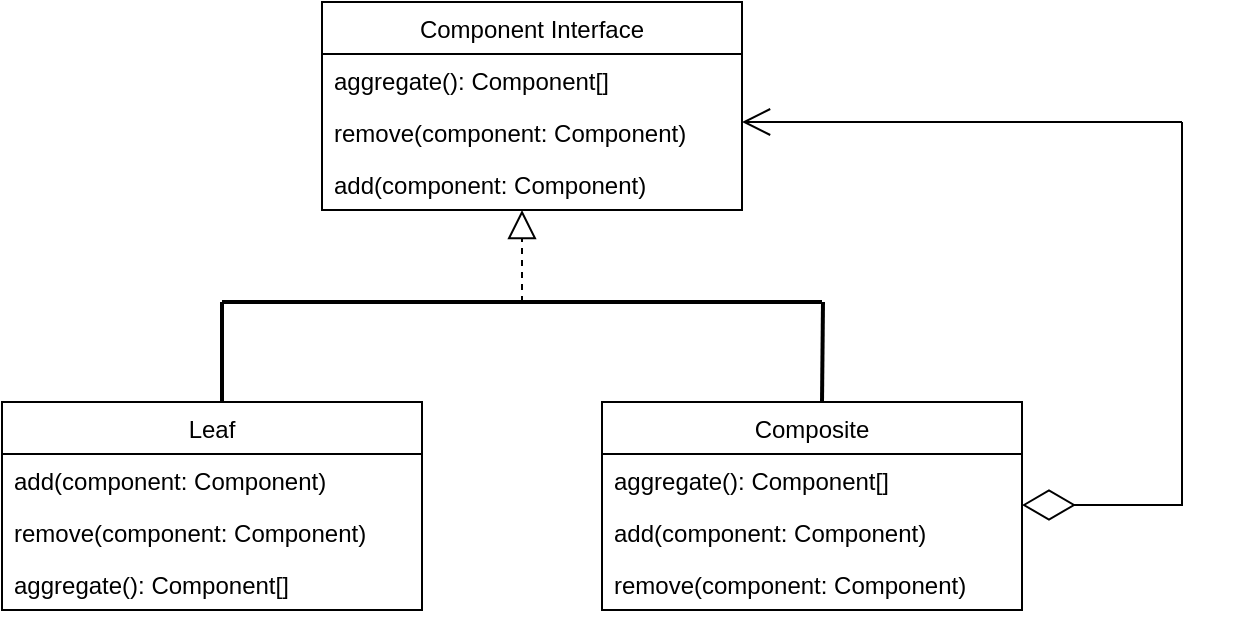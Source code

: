 <mxfile version="16.5.1" type="device"><diagram id="C5RBs43oDa-KdzZeNtuy" name="Page-1"><mxGraphModel dx="1104" dy="1052" grid="1" gridSize="10" guides="1" tooltips="1" connect="1" arrows="1" fold="1" page="1" pageScale="1" pageWidth="827" pageHeight="1169" math="0" shadow="0"><root><mxCell id="WIyWlLk6GJQsqaUBKTNV-0"/><mxCell id="WIyWlLk6GJQsqaUBKTNV-1" parent="WIyWlLk6GJQsqaUBKTNV-0"/><mxCell id="GQ7cqgI5rErnhYZnaUyC-0" value="Component Interface" style="swimlane;fontStyle=0;childLayout=stackLayout;horizontal=1;startSize=26;fillColor=none;horizontalStack=0;resizeParent=1;resizeParentMax=0;resizeLast=0;collapsible=1;marginBottom=0;" vertex="1" parent="WIyWlLk6GJQsqaUBKTNV-1"><mxGeometry x="240" y="110" width="210" height="104" as="geometry"/></mxCell><mxCell id="GQ7cqgI5rErnhYZnaUyC-1" value="aggregate(): Component[]" style="text;strokeColor=none;fillColor=none;align=left;verticalAlign=top;spacingLeft=4;spacingRight=4;overflow=hidden;rotatable=0;points=[[0,0.5],[1,0.5]];portConstraint=eastwest;" vertex="1" parent="GQ7cqgI5rErnhYZnaUyC-0"><mxGeometry y="26" width="210" height="26" as="geometry"/></mxCell><mxCell id="GQ7cqgI5rErnhYZnaUyC-2" value="remove(component: Component)" style="text;strokeColor=none;fillColor=none;align=left;verticalAlign=top;spacingLeft=4;spacingRight=4;overflow=hidden;rotatable=0;points=[[0,0.5],[1,0.5]];portConstraint=eastwest;" vertex="1" parent="GQ7cqgI5rErnhYZnaUyC-0"><mxGeometry y="52" width="210" height="26" as="geometry"/></mxCell><mxCell id="GQ7cqgI5rErnhYZnaUyC-3" value="add(component: Component)" style="text;strokeColor=none;fillColor=none;align=left;verticalAlign=top;spacingLeft=4;spacingRight=4;overflow=hidden;rotatable=0;points=[[0,0.5],[1,0.5]];portConstraint=eastwest;" vertex="1" parent="GQ7cqgI5rErnhYZnaUyC-0"><mxGeometry y="78" width="210" height="26" as="geometry"/></mxCell><mxCell id="GQ7cqgI5rErnhYZnaUyC-4" value="Leaf" style="swimlane;fontStyle=0;childLayout=stackLayout;horizontal=1;startSize=26;fillColor=none;horizontalStack=0;resizeParent=1;resizeParentMax=0;resizeLast=0;collapsible=1;marginBottom=0;" vertex="1" parent="WIyWlLk6GJQsqaUBKTNV-1"><mxGeometry x="80" y="310" width="210" height="104" as="geometry"/></mxCell><mxCell id="GQ7cqgI5rErnhYZnaUyC-21" value="add(component: Component)" style="text;strokeColor=none;fillColor=none;align=left;verticalAlign=top;spacingLeft=4;spacingRight=4;overflow=hidden;rotatable=0;points=[[0,0.5],[1,0.5]];portConstraint=eastwest;" vertex="1" parent="GQ7cqgI5rErnhYZnaUyC-4"><mxGeometry y="26" width="210" height="26" as="geometry"/></mxCell><mxCell id="GQ7cqgI5rErnhYZnaUyC-20" value="remove(component: Component)" style="text;strokeColor=none;fillColor=none;align=left;verticalAlign=top;spacingLeft=4;spacingRight=4;overflow=hidden;rotatable=0;points=[[0,0.5],[1,0.5]];portConstraint=eastwest;" vertex="1" parent="GQ7cqgI5rErnhYZnaUyC-4"><mxGeometry y="52" width="210" height="26" as="geometry"/></mxCell><mxCell id="GQ7cqgI5rErnhYZnaUyC-19" value="aggregate(): Component[]" style="text;strokeColor=none;fillColor=none;align=left;verticalAlign=top;spacingLeft=4;spacingRight=4;overflow=hidden;rotatable=0;points=[[0,0.5],[1,0.5]];portConstraint=eastwest;" vertex="1" parent="GQ7cqgI5rErnhYZnaUyC-4"><mxGeometry y="78" width="210" height="26" as="geometry"/></mxCell><mxCell id="GQ7cqgI5rErnhYZnaUyC-8" value="Composite" style="swimlane;fontStyle=0;childLayout=stackLayout;horizontal=1;startSize=26;fillColor=none;horizontalStack=0;resizeParent=1;resizeParentMax=0;resizeLast=0;collapsible=1;marginBottom=0;" vertex="1" parent="WIyWlLk6GJQsqaUBKTNV-1"><mxGeometry x="380" y="310" width="210" height="104" as="geometry"/></mxCell><mxCell id="GQ7cqgI5rErnhYZnaUyC-22" value="aggregate(): Component[]" style="text;strokeColor=none;fillColor=none;align=left;verticalAlign=top;spacingLeft=4;spacingRight=4;overflow=hidden;rotatable=0;points=[[0,0.5],[1,0.5]];portConstraint=eastwest;" vertex="1" parent="GQ7cqgI5rErnhYZnaUyC-8"><mxGeometry y="26" width="210" height="26" as="geometry"/></mxCell><mxCell id="GQ7cqgI5rErnhYZnaUyC-24" value="add(component: Component)" style="text;strokeColor=none;fillColor=none;align=left;verticalAlign=top;spacingLeft=4;spacingRight=4;overflow=hidden;rotatable=0;points=[[0,0.5],[1,0.5]];portConstraint=eastwest;" vertex="1" parent="GQ7cqgI5rErnhYZnaUyC-8"><mxGeometry y="52" width="210" height="26" as="geometry"/></mxCell><mxCell id="GQ7cqgI5rErnhYZnaUyC-23" value="remove(component: Component)" style="text;strokeColor=none;fillColor=none;align=left;verticalAlign=top;spacingLeft=4;spacingRight=4;overflow=hidden;rotatable=0;points=[[0,0.5],[1,0.5]];portConstraint=eastwest;" vertex="1" parent="GQ7cqgI5rErnhYZnaUyC-8"><mxGeometry y="78" width="210" height="26" as="geometry"/></mxCell><mxCell id="GQ7cqgI5rErnhYZnaUyC-12" value="" style="endArrow=block;dashed=1;endFill=0;endSize=12;html=1;rounded=0;" edge="1" parent="WIyWlLk6GJQsqaUBKTNV-1"><mxGeometry width="160" relative="1" as="geometry"><mxPoint x="340" y="260" as="sourcePoint"/><mxPoint x="340" y="214" as="targetPoint"/><Array as="points"><mxPoint x="340" y="234"/></Array></mxGeometry></mxCell><mxCell id="GQ7cqgI5rErnhYZnaUyC-13" value="" style="endArrow=none;html=1;strokeWidth=2;rounded=0;" edge="1" parent="WIyWlLk6GJQsqaUBKTNV-1"><mxGeometry width="50" height="50" relative="1" as="geometry"><mxPoint x="190" y="260" as="sourcePoint"/><mxPoint x="340" y="260" as="targetPoint"/></mxGeometry></mxCell><mxCell id="GQ7cqgI5rErnhYZnaUyC-14" value="" style="endArrow=none;html=1;strokeWidth=2;rounded=0;" edge="1" parent="WIyWlLk6GJQsqaUBKTNV-1"><mxGeometry width="50" height="50" relative="1" as="geometry"><mxPoint x="340" y="260" as="sourcePoint"/><mxPoint x="490" y="260" as="targetPoint"/></mxGeometry></mxCell><mxCell id="GQ7cqgI5rErnhYZnaUyC-15" value="" style="endArrow=none;html=1;strokeWidth=2;rounded=0;" edge="1" parent="WIyWlLk6GJQsqaUBKTNV-1"><mxGeometry width="50" height="50" relative="1" as="geometry"><mxPoint x="190" y="310" as="sourcePoint"/><mxPoint x="190" y="260" as="targetPoint"/></mxGeometry></mxCell><mxCell id="GQ7cqgI5rErnhYZnaUyC-16" value="" style="endArrow=none;html=1;strokeWidth=2;rounded=0;" edge="1" parent="WIyWlLk6GJQsqaUBKTNV-1"><mxGeometry width="50" height="50" relative="1" as="geometry"><mxPoint x="490" y="310" as="sourcePoint"/><mxPoint x="490.5" y="260" as="targetPoint"/></mxGeometry></mxCell><mxCell id="GQ7cqgI5rErnhYZnaUyC-25" value="" style="endArrow=diamondThin;endFill=0;endSize=24;html=1;rounded=0;" edge="1" parent="WIyWlLk6GJQsqaUBKTNV-1"><mxGeometry width="160" relative="1" as="geometry"><mxPoint x="670" y="170" as="sourcePoint"/><mxPoint x="590" y="361.5" as="targetPoint"/><Array as="points"><mxPoint x="670" y="361.5"/></Array></mxGeometry></mxCell><mxCell id="GQ7cqgI5rErnhYZnaUyC-27" value="" style="endArrow=open;endFill=1;endSize=12;html=1;rounded=0;" edge="1" parent="WIyWlLk6GJQsqaUBKTNV-1"><mxGeometry width="160" relative="1" as="geometry"><mxPoint x="670" y="170" as="sourcePoint"/><mxPoint x="450" y="170" as="targetPoint"/></mxGeometry></mxCell></root></mxGraphModel></diagram></mxfile>